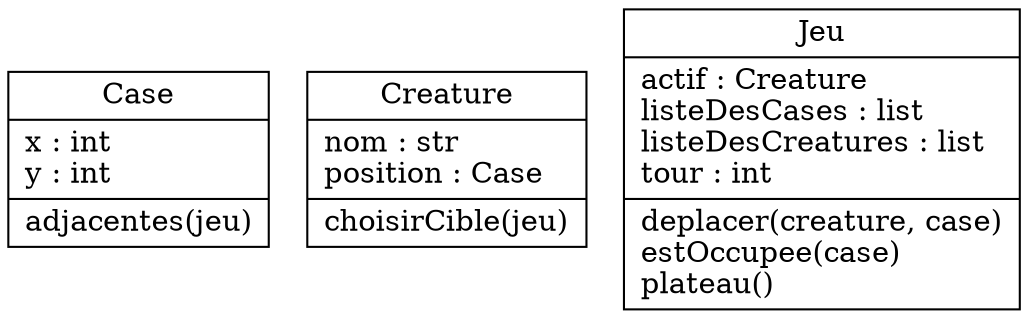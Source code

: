 digraph "classes" {
charset="utf-8"
rankdir=BT
"0" [label="{Case|x : int\ly : int\l|adjacentes(jeu)\l}", shape="record"]
"1" [label="{Creature|nom : str\lposition : Case\l|choisirCible(jeu)\l}", shape="record"];
"2" [label="{Jeu|actif : Creature\llisteDesCases : list\llisteDesCreatures : list\ltour : int\l|deplacer(creature, case)\lestOccupee(case)\lplateau()\l}", shape="record"];
}
